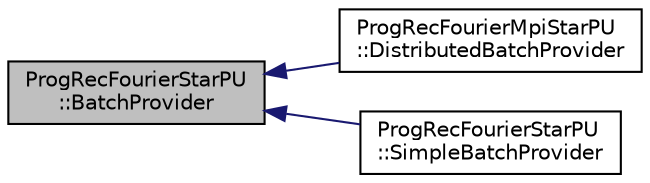 digraph "ProgRecFourierStarPU::BatchProvider"
{
  edge [fontname="Helvetica",fontsize="10",labelfontname="Helvetica",labelfontsize="10"];
  node [fontname="Helvetica",fontsize="10",shape=record];
  rankdir="LR";
  Node0 [label="ProgRecFourierStarPU\l::BatchProvider",height=0.2,width=0.4,color="black", fillcolor="grey75", style="filled", fontcolor="black"];
  Node0 -> Node1 [dir="back",color="midnightblue",fontsize="10",style="solid",fontname="Helvetica"];
  Node1 [label="ProgRecFourierMpiStarPU\l::DistributedBatchProvider",height=0.2,width=0.4,color="black", fillcolor="white", style="filled",URL="$structProgRecFourierMpiStarPU_1_1DistributedBatchProvider.html"];
  Node0 -> Node2 [dir="back",color="midnightblue",fontsize="10",style="solid",fontname="Helvetica"];
  Node2 [label="ProgRecFourierStarPU\l::SimpleBatchProvider",height=0.2,width=0.4,color="black", fillcolor="white", style="filled",URL="$structProgRecFourierStarPU_1_1SimpleBatchProvider.html"];
}
